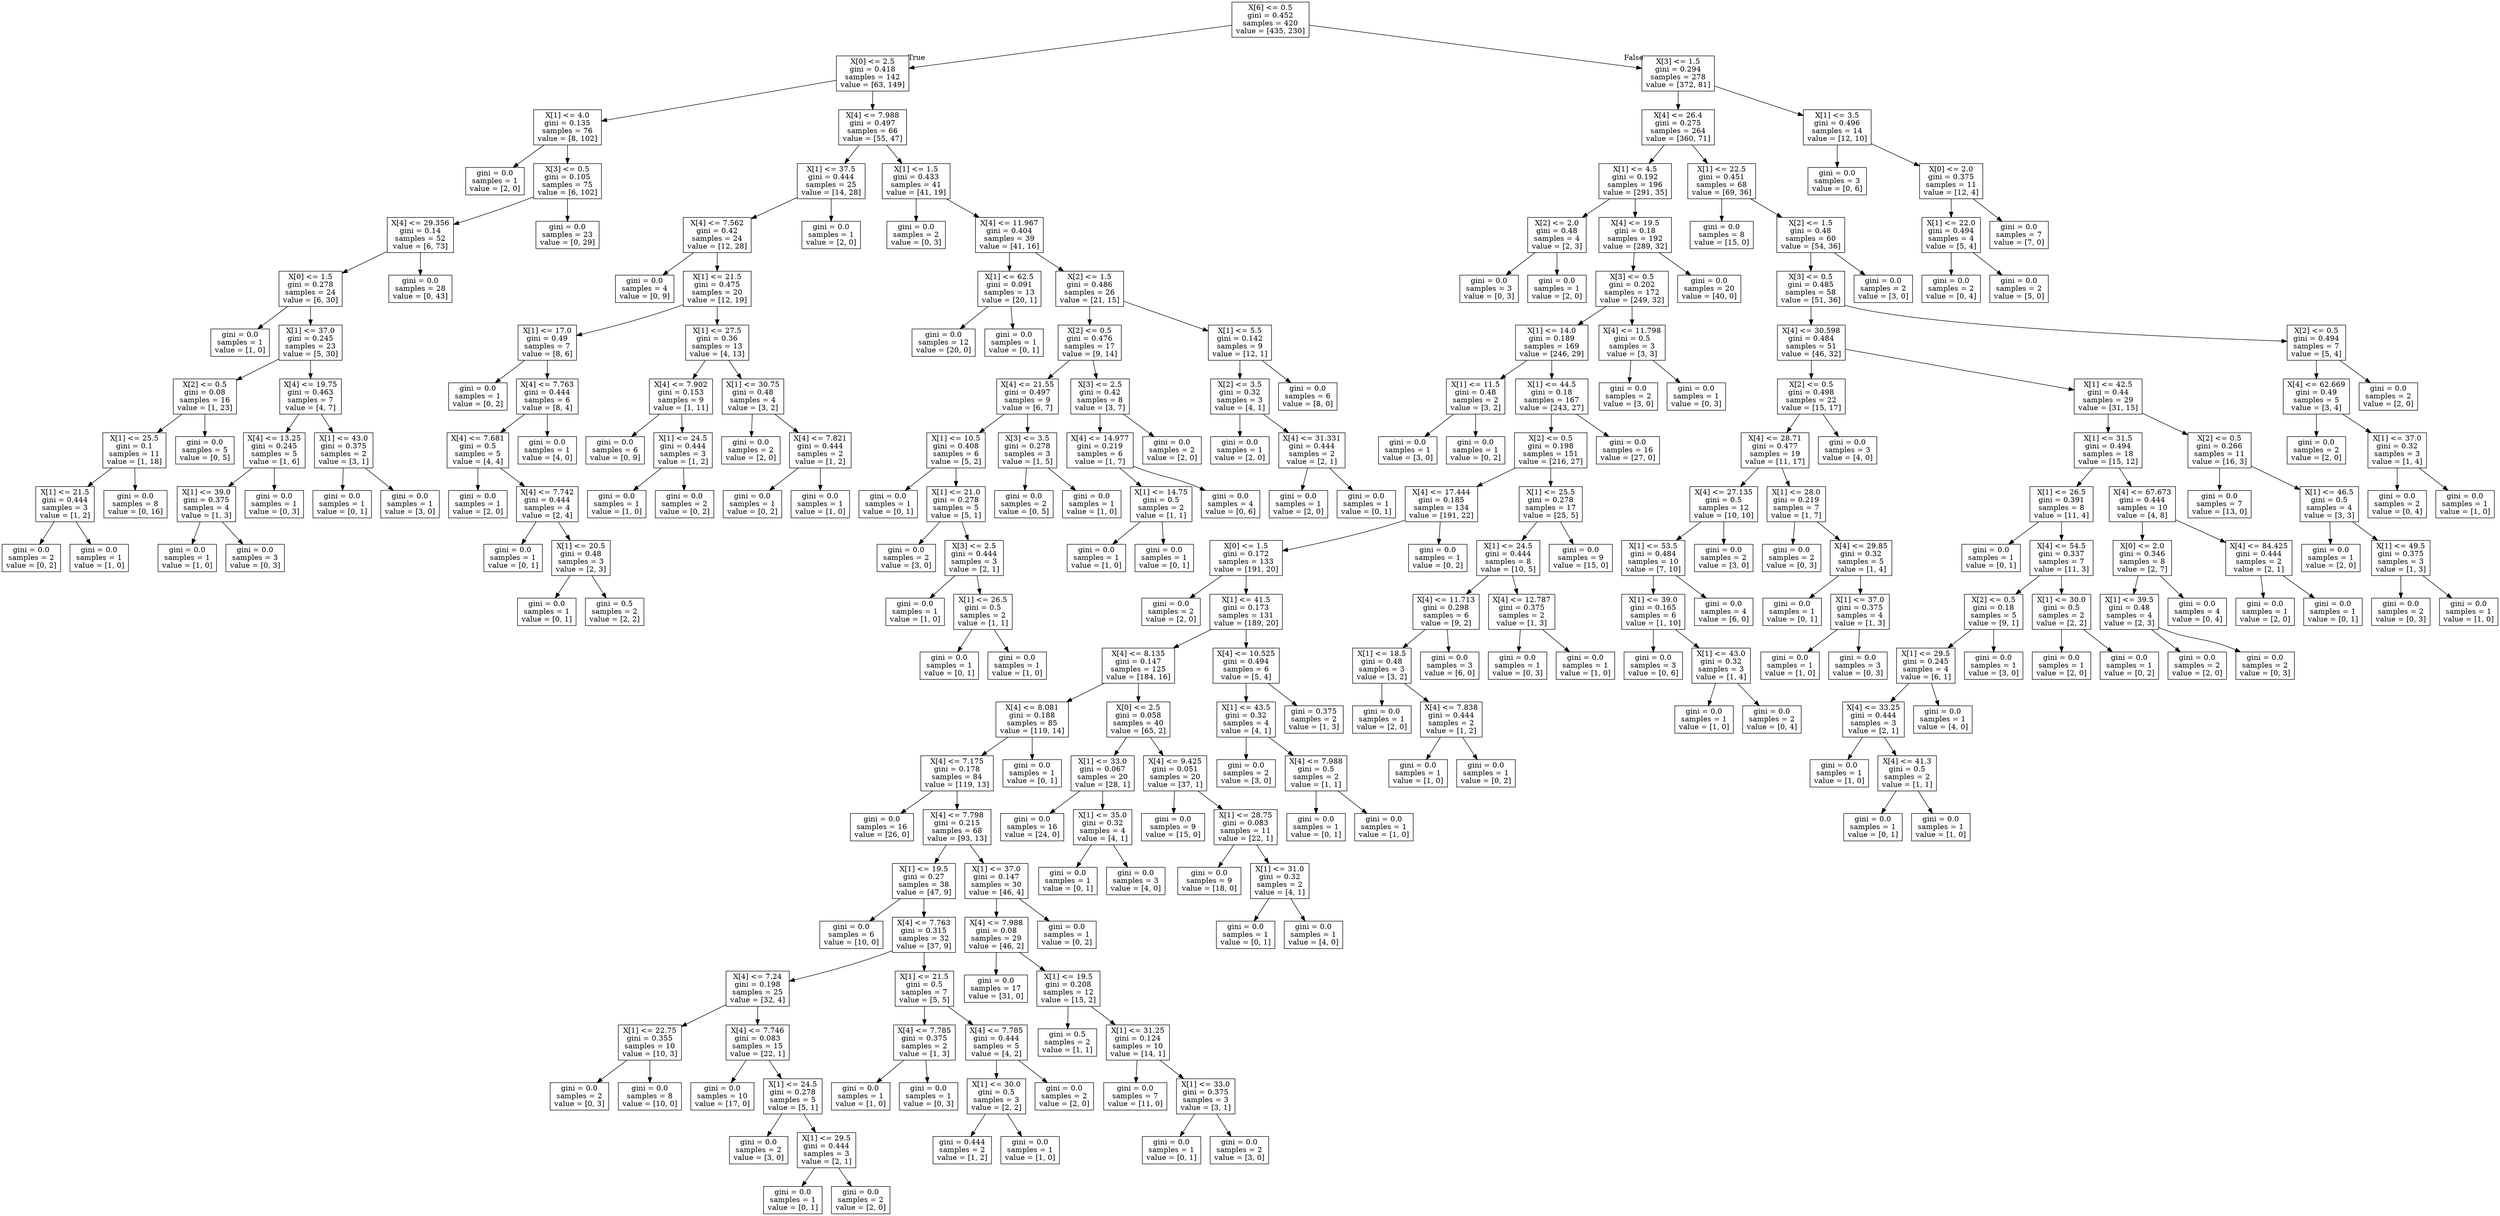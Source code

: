 digraph Tree {
node [shape=box] ;
0 [label="X[6] <= 0.5\ngini = 0.452\nsamples = 420\nvalue = [435, 230]"] ;
1 [label="X[0] <= 2.5\ngini = 0.418\nsamples = 142\nvalue = [63, 149]"] ;
0 -> 1 [labeldistance=2.5, labelangle=45, headlabel="True"] ;
2 [label="X[1] <= 4.0\ngini = 0.135\nsamples = 76\nvalue = [8, 102]"] ;
1 -> 2 ;
3 [label="gini = 0.0\nsamples = 1\nvalue = [2, 0]"] ;
2 -> 3 ;
4 [label="X[3] <= 0.5\ngini = 0.105\nsamples = 75\nvalue = [6, 102]"] ;
2 -> 4 ;
5 [label="X[4] <= 29.356\ngini = 0.14\nsamples = 52\nvalue = [6, 73]"] ;
4 -> 5 ;
6 [label="X[0] <= 1.5\ngini = 0.278\nsamples = 24\nvalue = [6, 30]"] ;
5 -> 6 ;
7 [label="gini = 0.0\nsamples = 1\nvalue = [1, 0]"] ;
6 -> 7 ;
8 [label="X[1] <= 37.0\ngini = 0.245\nsamples = 23\nvalue = [5, 30]"] ;
6 -> 8 ;
9 [label="X[2] <= 0.5\ngini = 0.08\nsamples = 16\nvalue = [1, 23]"] ;
8 -> 9 ;
10 [label="X[1] <= 25.5\ngini = 0.1\nsamples = 11\nvalue = [1, 18]"] ;
9 -> 10 ;
11 [label="X[1] <= 21.5\ngini = 0.444\nsamples = 3\nvalue = [1, 2]"] ;
10 -> 11 ;
12 [label="gini = 0.0\nsamples = 2\nvalue = [0, 2]"] ;
11 -> 12 ;
13 [label="gini = 0.0\nsamples = 1\nvalue = [1, 0]"] ;
11 -> 13 ;
14 [label="gini = 0.0\nsamples = 8\nvalue = [0, 16]"] ;
10 -> 14 ;
15 [label="gini = 0.0\nsamples = 5\nvalue = [0, 5]"] ;
9 -> 15 ;
16 [label="X[4] <= 19.75\ngini = 0.463\nsamples = 7\nvalue = [4, 7]"] ;
8 -> 16 ;
17 [label="X[4] <= 13.25\ngini = 0.245\nsamples = 5\nvalue = [1, 6]"] ;
16 -> 17 ;
18 [label="X[1] <= 39.0\ngini = 0.375\nsamples = 4\nvalue = [1, 3]"] ;
17 -> 18 ;
19 [label="gini = 0.0\nsamples = 1\nvalue = [1, 0]"] ;
18 -> 19 ;
20 [label="gini = 0.0\nsamples = 3\nvalue = [0, 3]"] ;
18 -> 20 ;
21 [label="gini = 0.0\nsamples = 1\nvalue = [0, 3]"] ;
17 -> 21 ;
22 [label="X[1] <= 43.0\ngini = 0.375\nsamples = 2\nvalue = [3, 1]"] ;
16 -> 22 ;
23 [label="gini = 0.0\nsamples = 1\nvalue = [0, 1]"] ;
22 -> 23 ;
24 [label="gini = 0.0\nsamples = 1\nvalue = [3, 0]"] ;
22 -> 24 ;
25 [label="gini = 0.0\nsamples = 28\nvalue = [0, 43]"] ;
5 -> 25 ;
26 [label="gini = 0.0\nsamples = 23\nvalue = [0, 29]"] ;
4 -> 26 ;
27 [label="X[4] <= 7.988\ngini = 0.497\nsamples = 66\nvalue = [55, 47]"] ;
1 -> 27 ;
28 [label="X[1] <= 37.5\ngini = 0.444\nsamples = 25\nvalue = [14, 28]"] ;
27 -> 28 ;
29 [label="X[4] <= 7.562\ngini = 0.42\nsamples = 24\nvalue = [12, 28]"] ;
28 -> 29 ;
30 [label="gini = 0.0\nsamples = 4\nvalue = [0, 9]"] ;
29 -> 30 ;
31 [label="X[1] <= 21.5\ngini = 0.475\nsamples = 20\nvalue = [12, 19]"] ;
29 -> 31 ;
32 [label="X[1] <= 17.0\ngini = 0.49\nsamples = 7\nvalue = [8, 6]"] ;
31 -> 32 ;
33 [label="gini = 0.0\nsamples = 1\nvalue = [0, 2]"] ;
32 -> 33 ;
34 [label="X[4] <= 7.763\ngini = 0.444\nsamples = 6\nvalue = [8, 4]"] ;
32 -> 34 ;
35 [label="X[4] <= 7.681\ngini = 0.5\nsamples = 5\nvalue = [4, 4]"] ;
34 -> 35 ;
36 [label="gini = 0.0\nsamples = 1\nvalue = [2, 0]"] ;
35 -> 36 ;
37 [label="X[4] <= 7.742\ngini = 0.444\nsamples = 4\nvalue = [2, 4]"] ;
35 -> 37 ;
38 [label="gini = 0.0\nsamples = 1\nvalue = [0, 1]"] ;
37 -> 38 ;
39 [label="X[1] <= 20.5\ngini = 0.48\nsamples = 3\nvalue = [2, 3]"] ;
37 -> 39 ;
40 [label="gini = 0.0\nsamples = 1\nvalue = [0, 1]"] ;
39 -> 40 ;
41 [label="gini = 0.5\nsamples = 2\nvalue = [2, 2]"] ;
39 -> 41 ;
42 [label="gini = 0.0\nsamples = 1\nvalue = [4, 0]"] ;
34 -> 42 ;
43 [label="X[1] <= 27.5\ngini = 0.36\nsamples = 13\nvalue = [4, 13]"] ;
31 -> 43 ;
44 [label="X[4] <= 7.902\ngini = 0.153\nsamples = 9\nvalue = [1, 11]"] ;
43 -> 44 ;
45 [label="gini = 0.0\nsamples = 6\nvalue = [0, 9]"] ;
44 -> 45 ;
46 [label="X[1] <= 24.5\ngini = 0.444\nsamples = 3\nvalue = [1, 2]"] ;
44 -> 46 ;
47 [label="gini = 0.0\nsamples = 1\nvalue = [1, 0]"] ;
46 -> 47 ;
48 [label="gini = 0.0\nsamples = 2\nvalue = [0, 2]"] ;
46 -> 48 ;
49 [label="X[1] <= 30.75\ngini = 0.48\nsamples = 4\nvalue = [3, 2]"] ;
43 -> 49 ;
50 [label="gini = 0.0\nsamples = 2\nvalue = [2, 0]"] ;
49 -> 50 ;
51 [label="X[4] <= 7.821\ngini = 0.444\nsamples = 2\nvalue = [1, 2]"] ;
49 -> 51 ;
52 [label="gini = 0.0\nsamples = 1\nvalue = [0, 2]"] ;
51 -> 52 ;
53 [label="gini = 0.0\nsamples = 1\nvalue = [1, 0]"] ;
51 -> 53 ;
54 [label="gini = 0.0\nsamples = 1\nvalue = [2, 0]"] ;
28 -> 54 ;
55 [label="X[1] <= 1.5\ngini = 0.433\nsamples = 41\nvalue = [41, 19]"] ;
27 -> 55 ;
56 [label="gini = 0.0\nsamples = 2\nvalue = [0, 3]"] ;
55 -> 56 ;
57 [label="X[4] <= 11.967\ngini = 0.404\nsamples = 39\nvalue = [41, 16]"] ;
55 -> 57 ;
58 [label="X[1] <= 62.5\ngini = 0.091\nsamples = 13\nvalue = [20, 1]"] ;
57 -> 58 ;
59 [label="gini = 0.0\nsamples = 12\nvalue = [20, 0]"] ;
58 -> 59 ;
60 [label="gini = 0.0\nsamples = 1\nvalue = [0, 1]"] ;
58 -> 60 ;
61 [label="X[2] <= 1.5\ngini = 0.486\nsamples = 26\nvalue = [21, 15]"] ;
57 -> 61 ;
62 [label="X[2] <= 0.5\ngini = 0.476\nsamples = 17\nvalue = [9, 14]"] ;
61 -> 62 ;
63 [label="X[4] <= 21.55\ngini = 0.497\nsamples = 9\nvalue = [6, 7]"] ;
62 -> 63 ;
64 [label="X[1] <= 10.5\ngini = 0.408\nsamples = 6\nvalue = [5, 2]"] ;
63 -> 64 ;
65 [label="gini = 0.0\nsamples = 1\nvalue = [0, 1]"] ;
64 -> 65 ;
66 [label="X[1] <= 21.0\ngini = 0.278\nsamples = 5\nvalue = [5, 1]"] ;
64 -> 66 ;
67 [label="gini = 0.0\nsamples = 2\nvalue = [3, 0]"] ;
66 -> 67 ;
68 [label="X[3] <= 2.5\ngini = 0.444\nsamples = 3\nvalue = [2, 1]"] ;
66 -> 68 ;
69 [label="gini = 0.0\nsamples = 1\nvalue = [1, 0]"] ;
68 -> 69 ;
70 [label="X[1] <= 26.5\ngini = 0.5\nsamples = 2\nvalue = [1, 1]"] ;
68 -> 70 ;
71 [label="gini = 0.0\nsamples = 1\nvalue = [0, 1]"] ;
70 -> 71 ;
72 [label="gini = 0.0\nsamples = 1\nvalue = [1, 0]"] ;
70 -> 72 ;
73 [label="X[3] <= 3.5\ngini = 0.278\nsamples = 3\nvalue = [1, 5]"] ;
63 -> 73 ;
74 [label="gini = 0.0\nsamples = 2\nvalue = [0, 5]"] ;
73 -> 74 ;
75 [label="gini = 0.0\nsamples = 1\nvalue = [1, 0]"] ;
73 -> 75 ;
76 [label="X[3] <= 2.5\ngini = 0.42\nsamples = 8\nvalue = [3, 7]"] ;
62 -> 76 ;
77 [label="X[4] <= 14.977\ngini = 0.219\nsamples = 6\nvalue = [1, 7]"] ;
76 -> 77 ;
78 [label="X[1] <= 14.75\ngini = 0.5\nsamples = 2\nvalue = [1, 1]"] ;
77 -> 78 ;
79 [label="gini = 0.0\nsamples = 1\nvalue = [1, 0]"] ;
78 -> 79 ;
80 [label="gini = 0.0\nsamples = 1\nvalue = [0, 1]"] ;
78 -> 80 ;
81 [label="gini = 0.0\nsamples = 4\nvalue = [0, 6]"] ;
77 -> 81 ;
82 [label="gini = 0.0\nsamples = 2\nvalue = [2, 0]"] ;
76 -> 82 ;
83 [label="X[1] <= 5.5\ngini = 0.142\nsamples = 9\nvalue = [12, 1]"] ;
61 -> 83 ;
84 [label="X[2] <= 3.5\ngini = 0.32\nsamples = 3\nvalue = [4, 1]"] ;
83 -> 84 ;
85 [label="gini = 0.0\nsamples = 1\nvalue = [2, 0]"] ;
84 -> 85 ;
86 [label="X[4] <= 31.331\ngini = 0.444\nsamples = 2\nvalue = [2, 1]"] ;
84 -> 86 ;
87 [label="gini = 0.0\nsamples = 1\nvalue = [2, 0]"] ;
86 -> 87 ;
88 [label="gini = 0.0\nsamples = 1\nvalue = [0, 1]"] ;
86 -> 88 ;
89 [label="gini = 0.0\nsamples = 6\nvalue = [8, 0]"] ;
83 -> 89 ;
90 [label="X[3] <= 1.5\ngini = 0.294\nsamples = 278\nvalue = [372, 81]"] ;
0 -> 90 [labeldistance=2.5, labelangle=-45, headlabel="False"] ;
91 [label="X[4] <= 26.4\ngini = 0.275\nsamples = 264\nvalue = [360, 71]"] ;
90 -> 91 ;
92 [label="X[1] <= 4.5\ngini = 0.192\nsamples = 196\nvalue = [291, 35]"] ;
91 -> 92 ;
93 [label="X[2] <= 2.0\ngini = 0.48\nsamples = 4\nvalue = [2, 3]"] ;
92 -> 93 ;
94 [label="gini = 0.0\nsamples = 3\nvalue = [0, 3]"] ;
93 -> 94 ;
95 [label="gini = 0.0\nsamples = 1\nvalue = [2, 0]"] ;
93 -> 95 ;
96 [label="X[4] <= 19.5\ngini = 0.18\nsamples = 192\nvalue = [289, 32]"] ;
92 -> 96 ;
97 [label="X[3] <= 0.5\ngini = 0.202\nsamples = 172\nvalue = [249, 32]"] ;
96 -> 97 ;
98 [label="X[1] <= 14.0\ngini = 0.189\nsamples = 169\nvalue = [246, 29]"] ;
97 -> 98 ;
99 [label="X[1] <= 11.5\ngini = 0.48\nsamples = 2\nvalue = [3, 2]"] ;
98 -> 99 ;
100 [label="gini = 0.0\nsamples = 1\nvalue = [3, 0]"] ;
99 -> 100 ;
101 [label="gini = 0.0\nsamples = 1\nvalue = [0, 2]"] ;
99 -> 101 ;
102 [label="X[1] <= 44.5\ngini = 0.18\nsamples = 167\nvalue = [243, 27]"] ;
98 -> 102 ;
103 [label="X[2] <= 0.5\ngini = 0.198\nsamples = 151\nvalue = [216, 27]"] ;
102 -> 103 ;
104 [label="X[4] <= 17.444\ngini = 0.185\nsamples = 134\nvalue = [191, 22]"] ;
103 -> 104 ;
105 [label="X[0] <= 1.5\ngini = 0.172\nsamples = 133\nvalue = [191, 20]"] ;
104 -> 105 ;
106 [label="gini = 0.0\nsamples = 2\nvalue = [2, 0]"] ;
105 -> 106 ;
107 [label="X[1] <= 41.5\ngini = 0.173\nsamples = 131\nvalue = [189, 20]"] ;
105 -> 107 ;
108 [label="X[4] <= 8.135\ngini = 0.147\nsamples = 125\nvalue = [184, 16]"] ;
107 -> 108 ;
109 [label="X[4] <= 8.081\ngini = 0.188\nsamples = 85\nvalue = [119, 14]"] ;
108 -> 109 ;
110 [label="X[4] <= 7.175\ngini = 0.178\nsamples = 84\nvalue = [119, 13]"] ;
109 -> 110 ;
111 [label="gini = 0.0\nsamples = 16\nvalue = [26, 0]"] ;
110 -> 111 ;
112 [label="X[4] <= 7.798\ngini = 0.215\nsamples = 68\nvalue = [93, 13]"] ;
110 -> 112 ;
113 [label="X[1] <= 19.5\ngini = 0.27\nsamples = 38\nvalue = [47, 9]"] ;
112 -> 113 ;
114 [label="gini = 0.0\nsamples = 6\nvalue = [10, 0]"] ;
113 -> 114 ;
115 [label="X[4] <= 7.763\ngini = 0.315\nsamples = 32\nvalue = [37, 9]"] ;
113 -> 115 ;
116 [label="X[4] <= 7.24\ngini = 0.198\nsamples = 25\nvalue = [32, 4]"] ;
115 -> 116 ;
117 [label="X[1] <= 22.75\ngini = 0.355\nsamples = 10\nvalue = [10, 3]"] ;
116 -> 117 ;
118 [label="gini = 0.0\nsamples = 2\nvalue = [0, 3]"] ;
117 -> 118 ;
119 [label="gini = 0.0\nsamples = 8\nvalue = [10, 0]"] ;
117 -> 119 ;
120 [label="X[4] <= 7.746\ngini = 0.083\nsamples = 15\nvalue = [22, 1]"] ;
116 -> 120 ;
121 [label="gini = 0.0\nsamples = 10\nvalue = [17, 0]"] ;
120 -> 121 ;
122 [label="X[1] <= 24.5\ngini = 0.278\nsamples = 5\nvalue = [5, 1]"] ;
120 -> 122 ;
123 [label="gini = 0.0\nsamples = 2\nvalue = [3, 0]"] ;
122 -> 123 ;
124 [label="X[1] <= 29.5\ngini = 0.444\nsamples = 3\nvalue = [2, 1]"] ;
122 -> 124 ;
125 [label="gini = 0.0\nsamples = 1\nvalue = [0, 1]"] ;
124 -> 125 ;
126 [label="gini = 0.0\nsamples = 2\nvalue = [2, 0]"] ;
124 -> 126 ;
127 [label="X[1] <= 21.5\ngini = 0.5\nsamples = 7\nvalue = [5, 5]"] ;
115 -> 127 ;
128 [label="X[4] <= 7.785\ngini = 0.375\nsamples = 2\nvalue = [1, 3]"] ;
127 -> 128 ;
129 [label="gini = 0.0\nsamples = 1\nvalue = [1, 0]"] ;
128 -> 129 ;
130 [label="gini = 0.0\nsamples = 1\nvalue = [0, 3]"] ;
128 -> 130 ;
131 [label="X[4] <= 7.785\ngini = 0.444\nsamples = 5\nvalue = [4, 2]"] ;
127 -> 131 ;
132 [label="X[1] <= 30.0\ngini = 0.5\nsamples = 3\nvalue = [2, 2]"] ;
131 -> 132 ;
133 [label="gini = 0.444\nsamples = 2\nvalue = [1, 2]"] ;
132 -> 133 ;
134 [label="gini = 0.0\nsamples = 1\nvalue = [1, 0]"] ;
132 -> 134 ;
135 [label="gini = 0.0\nsamples = 2\nvalue = [2, 0]"] ;
131 -> 135 ;
136 [label="X[1] <= 37.0\ngini = 0.147\nsamples = 30\nvalue = [46, 4]"] ;
112 -> 136 ;
137 [label="X[4] <= 7.988\ngini = 0.08\nsamples = 29\nvalue = [46, 2]"] ;
136 -> 137 ;
138 [label="gini = 0.0\nsamples = 17\nvalue = [31, 0]"] ;
137 -> 138 ;
139 [label="X[1] <= 19.5\ngini = 0.208\nsamples = 12\nvalue = [15, 2]"] ;
137 -> 139 ;
140 [label="gini = 0.5\nsamples = 2\nvalue = [1, 1]"] ;
139 -> 140 ;
141 [label="X[1] <= 31.25\ngini = 0.124\nsamples = 10\nvalue = [14, 1]"] ;
139 -> 141 ;
142 [label="gini = 0.0\nsamples = 7\nvalue = [11, 0]"] ;
141 -> 142 ;
143 [label="X[1] <= 33.0\ngini = 0.375\nsamples = 3\nvalue = [3, 1]"] ;
141 -> 143 ;
144 [label="gini = 0.0\nsamples = 1\nvalue = [0, 1]"] ;
143 -> 144 ;
145 [label="gini = 0.0\nsamples = 2\nvalue = [3, 0]"] ;
143 -> 145 ;
146 [label="gini = 0.0\nsamples = 1\nvalue = [0, 2]"] ;
136 -> 146 ;
147 [label="gini = 0.0\nsamples = 1\nvalue = [0, 1]"] ;
109 -> 147 ;
148 [label="X[0] <= 2.5\ngini = 0.058\nsamples = 40\nvalue = [65, 2]"] ;
108 -> 148 ;
149 [label="X[1] <= 33.0\ngini = 0.067\nsamples = 20\nvalue = [28, 1]"] ;
148 -> 149 ;
150 [label="gini = 0.0\nsamples = 16\nvalue = [24, 0]"] ;
149 -> 150 ;
151 [label="X[1] <= 35.0\ngini = 0.32\nsamples = 4\nvalue = [4, 1]"] ;
149 -> 151 ;
152 [label="gini = 0.0\nsamples = 1\nvalue = [0, 1]"] ;
151 -> 152 ;
153 [label="gini = 0.0\nsamples = 3\nvalue = [4, 0]"] ;
151 -> 153 ;
154 [label="X[4] <= 9.425\ngini = 0.051\nsamples = 20\nvalue = [37, 1]"] ;
148 -> 154 ;
155 [label="gini = 0.0\nsamples = 9\nvalue = [15, 0]"] ;
154 -> 155 ;
156 [label="X[1] <= 28.75\ngini = 0.083\nsamples = 11\nvalue = [22, 1]"] ;
154 -> 156 ;
157 [label="gini = 0.0\nsamples = 9\nvalue = [18, 0]"] ;
156 -> 157 ;
158 [label="X[1] <= 31.0\ngini = 0.32\nsamples = 2\nvalue = [4, 1]"] ;
156 -> 158 ;
159 [label="gini = 0.0\nsamples = 1\nvalue = [0, 1]"] ;
158 -> 159 ;
160 [label="gini = 0.0\nsamples = 1\nvalue = [4, 0]"] ;
158 -> 160 ;
161 [label="X[4] <= 10.525\ngini = 0.494\nsamples = 6\nvalue = [5, 4]"] ;
107 -> 161 ;
162 [label="X[1] <= 43.5\ngini = 0.32\nsamples = 4\nvalue = [4, 1]"] ;
161 -> 162 ;
163 [label="gini = 0.0\nsamples = 2\nvalue = [3, 0]"] ;
162 -> 163 ;
164 [label="X[4] <= 7.988\ngini = 0.5\nsamples = 2\nvalue = [1, 1]"] ;
162 -> 164 ;
165 [label="gini = 0.0\nsamples = 1\nvalue = [0, 1]"] ;
164 -> 165 ;
166 [label="gini = 0.0\nsamples = 1\nvalue = [1, 0]"] ;
164 -> 166 ;
167 [label="gini = 0.375\nsamples = 2\nvalue = [1, 3]"] ;
161 -> 167 ;
168 [label="gini = 0.0\nsamples = 1\nvalue = [0, 2]"] ;
104 -> 168 ;
169 [label="X[1] <= 25.5\ngini = 0.278\nsamples = 17\nvalue = [25, 5]"] ;
103 -> 169 ;
170 [label="X[1] <= 24.5\ngini = 0.444\nsamples = 8\nvalue = [10, 5]"] ;
169 -> 170 ;
171 [label="X[4] <= 11.713\ngini = 0.298\nsamples = 6\nvalue = [9, 2]"] ;
170 -> 171 ;
172 [label="X[1] <= 18.5\ngini = 0.48\nsamples = 3\nvalue = [3, 2]"] ;
171 -> 172 ;
173 [label="gini = 0.0\nsamples = 1\nvalue = [2, 0]"] ;
172 -> 173 ;
174 [label="X[4] <= 7.838\ngini = 0.444\nsamples = 2\nvalue = [1, 2]"] ;
172 -> 174 ;
175 [label="gini = 0.0\nsamples = 1\nvalue = [1, 0]"] ;
174 -> 175 ;
176 [label="gini = 0.0\nsamples = 1\nvalue = [0, 2]"] ;
174 -> 176 ;
177 [label="gini = 0.0\nsamples = 3\nvalue = [6, 0]"] ;
171 -> 177 ;
178 [label="X[4] <= 12.787\ngini = 0.375\nsamples = 2\nvalue = [1, 3]"] ;
170 -> 178 ;
179 [label="gini = 0.0\nsamples = 1\nvalue = [0, 3]"] ;
178 -> 179 ;
180 [label="gini = 0.0\nsamples = 1\nvalue = [1, 0]"] ;
178 -> 180 ;
181 [label="gini = 0.0\nsamples = 9\nvalue = [15, 0]"] ;
169 -> 181 ;
182 [label="gini = 0.0\nsamples = 16\nvalue = [27, 0]"] ;
102 -> 182 ;
183 [label="X[4] <= 11.798\ngini = 0.5\nsamples = 3\nvalue = [3, 3]"] ;
97 -> 183 ;
184 [label="gini = 0.0\nsamples = 2\nvalue = [3, 0]"] ;
183 -> 184 ;
185 [label="gini = 0.0\nsamples = 1\nvalue = [0, 3]"] ;
183 -> 185 ;
186 [label="gini = 0.0\nsamples = 20\nvalue = [40, 0]"] ;
96 -> 186 ;
187 [label="X[1] <= 22.5\ngini = 0.451\nsamples = 68\nvalue = [69, 36]"] ;
91 -> 187 ;
188 [label="gini = 0.0\nsamples = 8\nvalue = [15, 0]"] ;
187 -> 188 ;
189 [label="X[2] <= 1.5\ngini = 0.48\nsamples = 60\nvalue = [54, 36]"] ;
187 -> 189 ;
190 [label="X[3] <= 0.5\ngini = 0.485\nsamples = 58\nvalue = [51, 36]"] ;
189 -> 190 ;
191 [label="X[4] <= 30.598\ngini = 0.484\nsamples = 51\nvalue = [46, 32]"] ;
190 -> 191 ;
192 [label="X[2] <= 0.5\ngini = 0.498\nsamples = 22\nvalue = [15, 17]"] ;
191 -> 192 ;
193 [label="X[4] <= 28.71\ngini = 0.477\nsamples = 19\nvalue = [11, 17]"] ;
192 -> 193 ;
194 [label="X[4] <= 27.135\ngini = 0.5\nsamples = 12\nvalue = [10, 10]"] ;
193 -> 194 ;
195 [label="X[1] <= 53.5\ngini = 0.484\nsamples = 10\nvalue = [7, 10]"] ;
194 -> 195 ;
196 [label="X[1] <= 39.0\ngini = 0.165\nsamples = 6\nvalue = [1, 10]"] ;
195 -> 196 ;
197 [label="gini = 0.0\nsamples = 3\nvalue = [0, 6]"] ;
196 -> 197 ;
198 [label="X[1] <= 43.0\ngini = 0.32\nsamples = 3\nvalue = [1, 4]"] ;
196 -> 198 ;
199 [label="gini = 0.0\nsamples = 1\nvalue = [1, 0]"] ;
198 -> 199 ;
200 [label="gini = 0.0\nsamples = 2\nvalue = [0, 4]"] ;
198 -> 200 ;
201 [label="gini = 0.0\nsamples = 4\nvalue = [6, 0]"] ;
195 -> 201 ;
202 [label="gini = 0.0\nsamples = 2\nvalue = [3, 0]"] ;
194 -> 202 ;
203 [label="X[1] <= 28.0\ngini = 0.219\nsamples = 7\nvalue = [1, 7]"] ;
193 -> 203 ;
204 [label="gini = 0.0\nsamples = 2\nvalue = [0, 3]"] ;
203 -> 204 ;
205 [label="X[4] <= 29.85\ngini = 0.32\nsamples = 5\nvalue = [1, 4]"] ;
203 -> 205 ;
206 [label="gini = 0.0\nsamples = 1\nvalue = [0, 1]"] ;
205 -> 206 ;
207 [label="X[1] <= 37.0\ngini = 0.375\nsamples = 4\nvalue = [1, 3]"] ;
205 -> 207 ;
208 [label="gini = 0.0\nsamples = 1\nvalue = [1, 0]"] ;
207 -> 208 ;
209 [label="gini = 0.0\nsamples = 3\nvalue = [0, 3]"] ;
207 -> 209 ;
210 [label="gini = 0.0\nsamples = 3\nvalue = [4, 0]"] ;
192 -> 210 ;
211 [label="X[1] <= 42.5\ngini = 0.44\nsamples = 29\nvalue = [31, 15]"] ;
191 -> 211 ;
212 [label="X[1] <= 31.5\ngini = 0.494\nsamples = 18\nvalue = [15, 12]"] ;
211 -> 212 ;
213 [label="X[1] <= 26.5\ngini = 0.391\nsamples = 8\nvalue = [11, 4]"] ;
212 -> 213 ;
214 [label="gini = 0.0\nsamples = 1\nvalue = [0, 1]"] ;
213 -> 214 ;
215 [label="X[4] <= 54.5\ngini = 0.337\nsamples = 7\nvalue = [11, 3]"] ;
213 -> 215 ;
216 [label="X[2] <= 0.5\ngini = 0.18\nsamples = 5\nvalue = [9, 1]"] ;
215 -> 216 ;
217 [label="X[1] <= 29.5\ngini = 0.245\nsamples = 4\nvalue = [6, 1]"] ;
216 -> 217 ;
218 [label="X[4] <= 33.25\ngini = 0.444\nsamples = 3\nvalue = [2, 1]"] ;
217 -> 218 ;
219 [label="gini = 0.0\nsamples = 1\nvalue = [1, 0]"] ;
218 -> 219 ;
220 [label="X[4] <= 41.3\ngini = 0.5\nsamples = 2\nvalue = [1, 1]"] ;
218 -> 220 ;
221 [label="gini = 0.0\nsamples = 1\nvalue = [0, 1]"] ;
220 -> 221 ;
222 [label="gini = 0.0\nsamples = 1\nvalue = [1, 0]"] ;
220 -> 222 ;
223 [label="gini = 0.0\nsamples = 1\nvalue = [4, 0]"] ;
217 -> 223 ;
224 [label="gini = 0.0\nsamples = 1\nvalue = [3, 0]"] ;
216 -> 224 ;
225 [label="X[1] <= 30.0\ngini = 0.5\nsamples = 2\nvalue = [2, 2]"] ;
215 -> 225 ;
226 [label="gini = 0.0\nsamples = 1\nvalue = [2, 0]"] ;
225 -> 226 ;
227 [label="gini = 0.0\nsamples = 1\nvalue = [0, 2]"] ;
225 -> 227 ;
228 [label="X[4] <= 67.673\ngini = 0.444\nsamples = 10\nvalue = [4, 8]"] ;
212 -> 228 ;
229 [label="X[0] <= 2.0\ngini = 0.346\nsamples = 8\nvalue = [2, 7]"] ;
228 -> 229 ;
230 [label="X[1] <= 39.5\ngini = 0.48\nsamples = 4\nvalue = [2, 3]"] ;
229 -> 230 ;
231 [label="gini = 0.0\nsamples = 2\nvalue = [2, 0]"] ;
230 -> 231 ;
232 [label="gini = 0.0\nsamples = 2\nvalue = [0, 3]"] ;
230 -> 232 ;
233 [label="gini = 0.0\nsamples = 4\nvalue = [0, 4]"] ;
229 -> 233 ;
234 [label="X[4] <= 84.425\ngini = 0.444\nsamples = 2\nvalue = [2, 1]"] ;
228 -> 234 ;
235 [label="gini = 0.0\nsamples = 1\nvalue = [2, 0]"] ;
234 -> 235 ;
236 [label="gini = 0.0\nsamples = 1\nvalue = [0, 1]"] ;
234 -> 236 ;
237 [label="X[2] <= 0.5\ngini = 0.266\nsamples = 11\nvalue = [16, 3]"] ;
211 -> 237 ;
238 [label="gini = 0.0\nsamples = 7\nvalue = [13, 0]"] ;
237 -> 238 ;
239 [label="X[1] <= 46.5\ngini = 0.5\nsamples = 4\nvalue = [3, 3]"] ;
237 -> 239 ;
240 [label="gini = 0.0\nsamples = 1\nvalue = [2, 0]"] ;
239 -> 240 ;
241 [label="X[1] <= 49.5\ngini = 0.375\nsamples = 3\nvalue = [1, 3]"] ;
239 -> 241 ;
242 [label="gini = 0.0\nsamples = 2\nvalue = [0, 3]"] ;
241 -> 242 ;
243 [label="gini = 0.0\nsamples = 1\nvalue = [1, 0]"] ;
241 -> 243 ;
244 [label="X[2] <= 0.5\ngini = 0.494\nsamples = 7\nvalue = [5, 4]"] ;
190 -> 244 ;
245 [label="X[4] <= 62.669\ngini = 0.49\nsamples = 5\nvalue = [3, 4]"] ;
244 -> 245 ;
246 [label="gini = 0.0\nsamples = 2\nvalue = [2, 0]"] ;
245 -> 246 ;
247 [label="X[1] <= 37.0\ngini = 0.32\nsamples = 3\nvalue = [1, 4]"] ;
245 -> 247 ;
248 [label="gini = 0.0\nsamples = 2\nvalue = [0, 4]"] ;
247 -> 248 ;
249 [label="gini = 0.0\nsamples = 1\nvalue = [1, 0]"] ;
247 -> 249 ;
250 [label="gini = 0.0\nsamples = 2\nvalue = [2, 0]"] ;
244 -> 250 ;
251 [label="gini = 0.0\nsamples = 2\nvalue = [3, 0]"] ;
189 -> 251 ;
252 [label="X[1] <= 3.5\ngini = 0.496\nsamples = 14\nvalue = [12, 10]"] ;
90 -> 252 ;
253 [label="gini = 0.0\nsamples = 3\nvalue = [0, 6]"] ;
252 -> 253 ;
254 [label="X[0] <= 2.0\ngini = 0.375\nsamples = 11\nvalue = [12, 4]"] ;
252 -> 254 ;
255 [label="X[1] <= 22.0\ngini = 0.494\nsamples = 4\nvalue = [5, 4]"] ;
254 -> 255 ;
256 [label="gini = 0.0\nsamples = 2\nvalue = [0, 4]"] ;
255 -> 256 ;
257 [label="gini = 0.0\nsamples = 2\nvalue = [5, 0]"] ;
255 -> 257 ;
258 [label="gini = 0.0\nsamples = 7\nvalue = [7, 0]"] ;
254 -> 258 ;
}